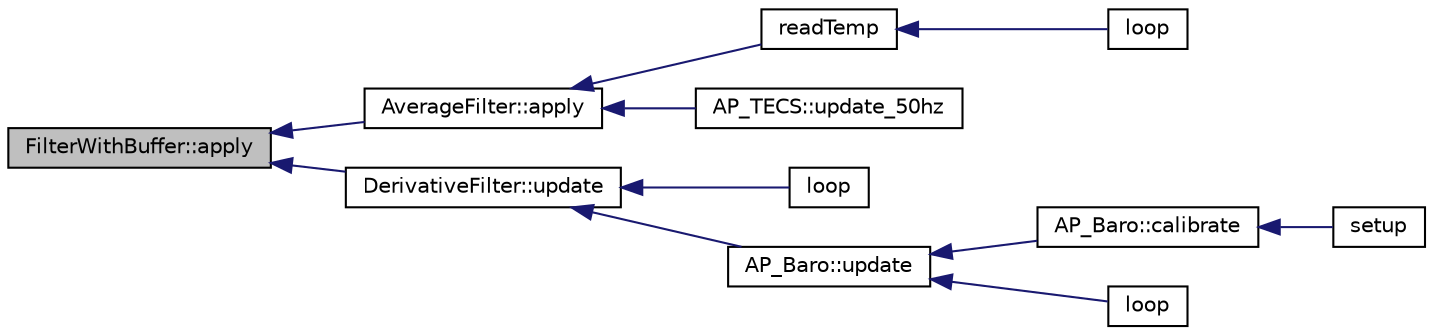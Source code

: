 digraph "FilterWithBuffer::apply"
{
 // INTERACTIVE_SVG=YES
  edge [fontname="Helvetica",fontsize="10",labelfontname="Helvetica",labelfontsize="10"];
  node [fontname="Helvetica",fontsize="10",shape=record];
  rankdir="LR";
  Node1 [label="FilterWithBuffer::apply",height=0.2,width=0.4,color="black", fillcolor="grey75", style="filled" fontcolor="black"];
  Node1 -> Node2 [dir="back",color="midnightblue",fontsize="10",style="solid",fontname="Helvetica"];
  Node2 [label="AverageFilter::apply",height=0.2,width=0.4,color="black", fillcolor="white", style="filled",URL="$classAverageFilter.html#a1393e1329a54418471a8aac648fa716f"];
  Node2 -> Node3 [dir="back",color="midnightblue",fontsize="10",style="solid",fontname="Helvetica"];
  Node3 [label="readTemp",height=0.2,width=0.4,color="black", fillcolor="white", style="filled",URL="$Filter_8pde.html#a935a644f2f83fada63bde53d71d2c357"];
  Node3 -> Node4 [dir="back",color="midnightblue",fontsize="10",style="solid",fontname="Helvetica"];
  Node4 [label="loop",height=0.2,width=0.4,color="black", fillcolor="white", style="filled",URL="$Filter_8pde.html#afe461d27b9c48d5921c00d521181f12f"];
  Node2 -> Node5 [dir="back",color="midnightblue",fontsize="10",style="solid",fontname="Helvetica"];
  Node5 [label="AP_TECS::update_50hz",height=0.2,width=0.4,color="black", fillcolor="white", style="filled",URL="$classAP__TECS.html#a377e250cf83c10b6e7f613d1370f021c"];
  Node1 -> Node6 [dir="back",color="midnightblue",fontsize="10",style="solid",fontname="Helvetica"];
  Node6 [label="DerivativeFilter::update",height=0.2,width=0.4,color="black", fillcolor="white", style="filled",URL="$classDerivativeFilter.html#a3dc3710f5d9fba8d264a473d6a297be2"];
  Node6 -> Node7 [dir="back",color="midnightblue",fontsize="10",style="solid",fontname="Helvetica"];
  Node7 [label="loop",height=0.2,width=0.4,color="black", fillcolor="white", style="filled",URL="$Derivative_8pde.html#afe461d27b9c48d5921c00d521181f12f"];
  Node6 -> Node8 [dir="back",color="midnightblue",fontsize="10",style="solid",fontname="Helvetica"];
  Node8 [label="AP_Baro::update",height=0.2,width=0.4,color="black", fillcolor="white", style="filled",URL="$classAP__Baro.html#a51144302ade095d22cafe8fa4928fd29"];
  Node8 -> Node9 [dir="back",color="midnightblue",fontsize="10",style="solid",fontname="Helvetica"];
  Node9 [label="AP_Baro::calibrate",height=0.2,width=0.4,color="black", fillcolor="white", style="filled",URL="$classAP__Baro.html#aead101a2ea48cacf195ea157e8b5c7da"];
  Node9 -> Node10 [dir="back",color="midnightblue",fontsize="10",style="solid",fontname="Helvetica"];
  Node10 [label="setup",height=0.2,width=0.4,color="black", fillcolor="white", style="filled",URL="$BARO__generic_8pde.html#a4fc01d736fe50cf5b977f755b675f11d"];
  Node8 -> Node11 [dir="back",color="midnightblue",fontsize="10",style="solid",fontname="Helvetica"];
  Node11 [label="loop",height=0.2,width=0.4,color="black", fillcolor="white", style="filled",URL="$BARO__generic_8pde.html#afe461d27b9c48d5921c00d521181f12f"];
}
